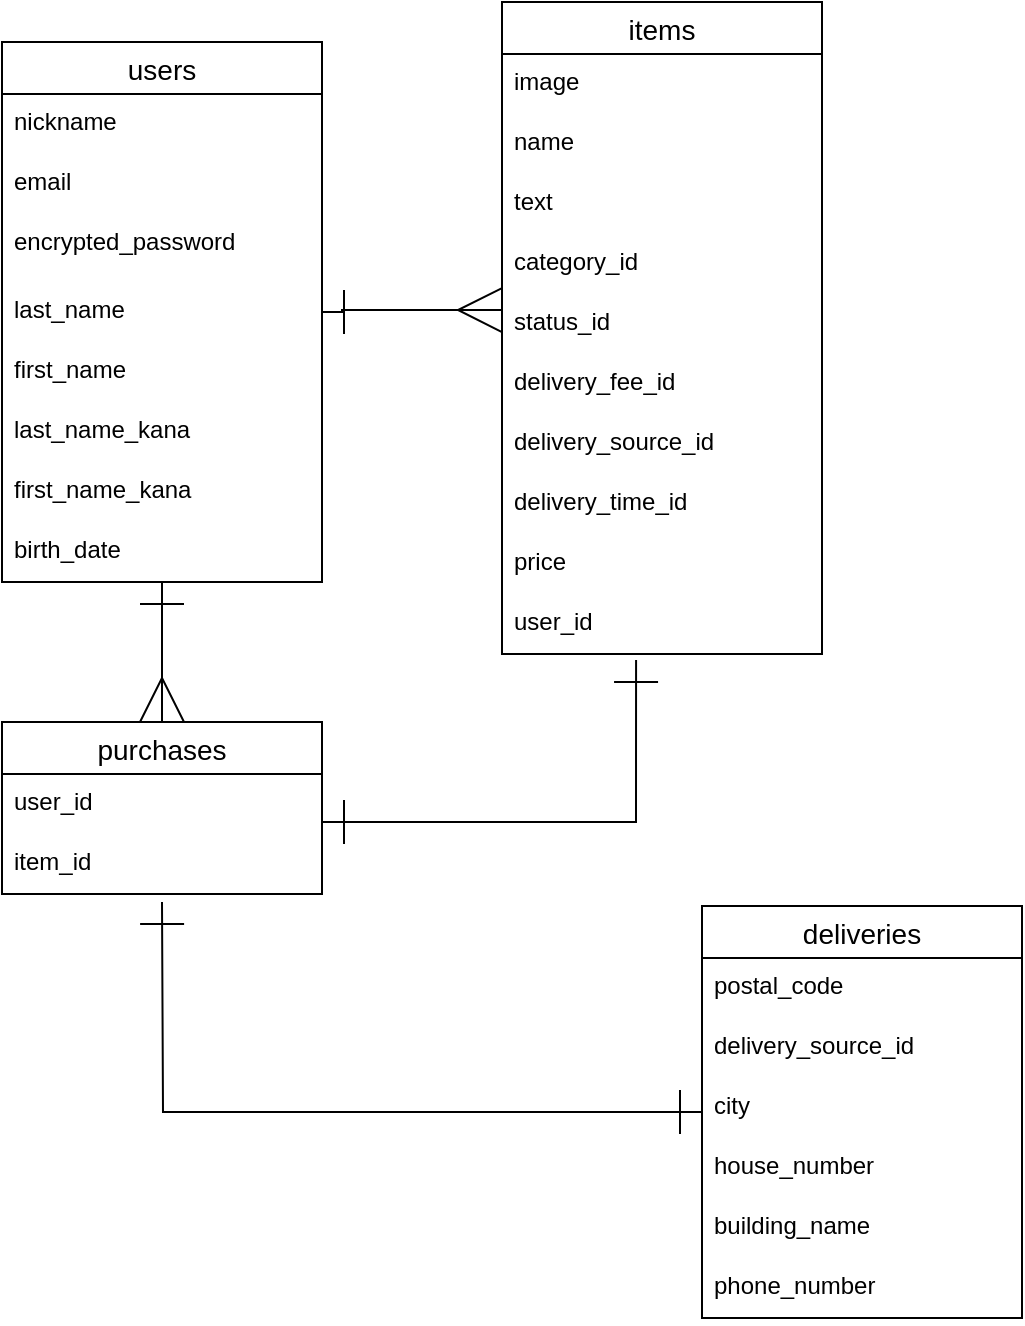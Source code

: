 <mxfile>
    <diagram id="8PmEEr9h9UBgXihsSmRa" name="ページ1">
        <mxGraphModel dx="659" dy="680" grid="1" gridSize="10" guides="1" tooltips="1" connect="1" arrows="1" fold="1" page="1" pageScale="1" pageWidth="827" pageHeight="1169" math="0" shadow="0">
            <root>
                <object label="" id="0">
                    <mxCell/>
                </object>
                <mxCell id="1" parent="0"/>
                <mxCell id="mIKWptKVqykww0CgQAWc-119" style="edgeStyle=orthogonalEdgeStyle;rounded=0;orthogonalLoop=1;jettySize=auto;html=1;entryX=0.5;entryY=0;entryDx=0;entryDy=0;startArrow=ERone;startFill=0;endArrow=ERmany;endFill=0;startSize=20;endSize=20;sourcePerimeterSpacing=0;targetPerimeterSpacing=0;strokeWidth=1;" edge="1" parent="1" source="75" target="mIKWptKVqykww0CgQAWc-104">
                    <mxGeometry relative="1" as="geometry"/>
                </mxCell>
                <mxCell id="75" value="users" style="swimlane;fontStyle=0;childLayout=stackLayout;horizontal=1;startSize=26;horizontalStack=0;resizeParent=1;resizeParentMax=0;resizeLast=0;collapsible=1;marginBottom=0;align=center;fontSize=14;direction=east;" vertex="1" parent="1">
                    <mxGeometry x="40" y="50" width="160" height="270" as="geometry">
                        <mxRectangle x="160" y="270" width="70" height="26" as="alternateBounds"/>
                    </mxGeometry>
                </mxCell>
                <mxCell id="76" value="nickname" style="text;strokeColor=none;fillColor=none;spacingLeft=4;spacingRight=4;overflow=hidden;rotatable=0;points=[[0,0.5],[1,0.5]];portConstraint=eastwest;fontSize=12;" vertex="1" parent="75">
                    <mxGeometry y="26" width="160" height="30" as="geometry"/>
                </mxCell>
                <mxCell id="77" value="email" style="text;strokeColor=none;fillColor=none;spacingLeft=4;spacingRight=4;overflow=hidden;rotatable=0;points=[[0,0.5],[1,0.5]];portConstraint=eastwest;fontSize=12;" vertex="1" parent="75">
                    <mxGeometry y="56" width="160" height="30" as="geometry"/>
                </mxCell>
                <mxCell id="78" value="encrypted_password&#10;" style="text;strokeColor=none;fillColor=none;spacingLeft=4;spacingRight=4;overflow=hidden;rotatable=0;points=[[0,0.5],[1,0.5]];portConstraint=eastwest;fontSize=12;verticalAlign=top;" vertex="1" parent="75">
                    <mxGeometry y="86" width="160" height="34" as="geometry"/>
                </mxCell>
                <mxCell id="mIKWptKVqykww0CgQAWc-90" value="last_name" style="text;strokeColor=none;fillColor=none;spacingLeft=4;spacingRight=4;overflow=hidden;rotatable=0;points=[[0,0.5],[1,0.5]];portConstraint=eastwest;fontSize=12;verticalAlign=top;" vertex="1" parent="75">
                    <mxGeometry y="120" width="160" height="30" as="geometry"/>
                </mxCell>
                <mxCell id="mIKWptKVqykww0CgQAWc-91" value="first_name" style="text;strokeColor=none;fillColor=none;spacingLeft=4;spacingRight=4;overflow=hidden;rotatable=0;points=[[0,0.5],[1,0.5]];portConstraint=eastwest;fontSize=12;verticalAlign=top;" vertex="1" parent="75">
                    <mxGeometry y="150" width="160" height="30" as="geometry"/>
                </mxCell>
                <mxCell id="mIKWptKVqykww0CgQAWc-92" value="last_name_kana" style="text;strokeColor=none;fillColor=none;spacingLeft=4;spacingRight=4;overflow=hidden;rotatable=0;points=[[0,0.5],[1,0.5]];portConstraint=eastwest;fontSize=12;verticalAlign=top;" vertex="1" parent="75">
                    <mxGeometry y="180" width="160" height="30" as="geometry"/>
                </mxCell>
                <mxCell id="mIKWptKVqykww0CgQAWc-93" value="first_name_kana" style="text;strokeColor=none;fillColor=none;spacingLeft=4;spacingRight=4;overflow=hidden;rotatable=0;points=[[0,0.5],[1,0.5]];portConstraint=eastwest;fontSize=12;verticalAlign=top;" vertex="1" parent="75">
                    <mxGeometry y="210" width="160" height="30" as="geometry"/>
                </mxCell>
                <mxCell id="mIKWptKVqykww0CgQAWc-89" value="birth_date" style="text;strokeColor=none;fillColor=none;spacingLeft=4;spacingRight=4;overflow=hidden;rotatable=0;points=[[0,0.5],[1,0.5]];portConstraint=eastwest;fontSize=12;verticalAlign=top;" vertex="1" parent="75">
                    <mxGeometry y="240" width="160" height="30" as="geometry"/>
                </mxCell>
                <mxCell id="mIKWptKVqykww0CgQAWc-94" value="items" style="swimlane;fontStyle=0;childLayout=stackLayout;horizontal=1;startSize=26;horizontalStack=0;resizeParent=1;resizeParentMax=0;resizeLast=0;collapsible=1;marginBottom=0;align=center;fontSize=14;" vertex="1" parent="1">
                    <mxGeometry x="290" y="30" width="160" height="326" as="geometry"/>
                </mxCell>
                <mxCell id="mIKWptKVqykww0CgQAWc-125" value="image" style="text;strokeColor=none;fillColor=none;spacingLeft=4;spacingRight=4;overflow=hidden;rotatable=0;points=[[0,0.5],[1,0.5]];portConstraint=eastwest;fontSize=12;verticalAlign=top;" vertex="1" parent="mIKWptKVqykww0CgQAWc-94">
                    <mxGeometry y="26" width="160" height="30" as="geometry"/>
                </mxCell>
                <mxCell id="mIKWptKVqykww0CgQAWc-96" value="name" style="text;strokeColor=none;fillColor=none;spacingLeft=4;spacingRight=4;overflow=hidden;rotatable=0;points=[[0,0.5],[1,0.5]];portConstraint=eastwest;fontSize=12;" vertex="1" parent="mIKWptKVqykww0CgQAWc-94">
                    <mxGeometry y="56" width="160" height="30" as="geometry"/>
                </mxCell>
                <mxCell id="mIKWptKVqykww0CgQAWc-98" value="text" style="text;strokeColor=none;fillColor=none;spacingLeft=4;spacingRight=4;overflow=hidden;rotatable=0;points=[[0,0.5],[1,0.5]];portConstraint=eastwest;fontSize=12;verticalAlign=top;" vertex="1" parent="mIKWptKVqykww0CgQAWc-94">
                    <mxGeometry y="86" width="160" height="30" as="geometry"/>
                </mxCell>
                <mxCell id="mIKWptKVqykww0CgQAWc-97" value="category_id" style="text;strokeColor=none;fillColor=none;spacingLeft=4;spacingRight=4;overflow=hidden;rotatable=0;points=[[0,0.5],[1,0.5]];portConstraint=eastwest;fontSize=12;" vertex="1" parent="mIKWptKVqykww0CgQAWc-94">
                    <mxGeometry y="116" width="160" height="30" as="geometry"/>
                </mxCell>
                <mxCell id="mIKWptKVqykww0CgQAWc-99" value="status_id" style="text;strokeColor=none;fillColor=none;spacingLeft=4;spacingRight=4;overflow=hidden;rotatable=0;points=[[0,0.5],[1,0.5]];portConstraint=eastwest;fontSize=12;verticalAlign=top;" vertex="1" parent="mIKWptKVqykww0CgQAWc-94">
                    <mxGeometry y="146" width="160" height="30" as="geometry"/>
                </mxCell>
                <mxCell id="mIKWptKVqykww0CgQAWc-100" value="delivery_fee_id" style="text;strokeColor=none;fillColor=none;spacingLeft=4;spacingRight=4;overflow=hidden;rotatable=0;points=[[0,0.5],[1,0.5]];portConstraint=eastwest;fontSize=12;verticalAlign=top;" vertex="1" parent="mIKWptKVqykww0CgQAWc-94">
                    <mxGeometry y="176" width="160" height="30" as="geometry"/>
                </mxCell>
                <mxCell id="mIKWptKVqykww0CgQAWc-101" value="delivery_source_id" style="text;strokeColor=none;fillColor=none;spacingLeft=4;spacingRight=4;overflow=hidden;rotatable=0;points=[[0,0.5],[1,0.5]];portConstraint=eastwest;fontSize=12;verticalAlign=top;" vertex="1" parent="mIKWptKVqykww0CgQAWc-94">
                    <mxGeometry y="206" width="160" height="30" as="geometry"/>
                </mxCell>
                <mxCell id="mIKWptKVqykww0CgQAWc-102" value="delivery_time_id" style="text;strokeColor=none;fillColor=none;spacingLeft=4;spacingRight=4;overflow=hidden;rotatable=0;points=[[0,0.5],[1,0.5]];portConstraint=eastwest;fontSize=12;verticalAlign=top;" vertex="1" parent="mIKWptKVqykww0CgQAWc-94">
                    <mxGeometry y="236" width="160" height="30" as="geometry"/>
                </mxCell>
                <mxCell id="mIKWptKVqykww0CgQAWc-103" value="price" style="text;strokeColor=none;fillColor=none;spacingLeft=4;spacingRight=4;overflow=hidden;rotatable=0;points=[[0,0.5],[1,0.5]];portConstraint=eastwest;fontSize=12;verticalAlign=top;" vertex="1" parent="mIKWptKVqykww0CgQAWc-94">
                    <mxGeometry y="266" width="160" height="30" as="geometry"/>
                </mxCell>
                <mxCell id="mIKWptKVqykww0CgQAWc-115" value="user_id" style="text;strokeColor=none;fillColor=none;spacingLeft=4;spacingRight=4;overflow=hidden;rotatable=0;points=[[0,0.5],[1,0.5]];portConstraint=eastwest;fontSize=12;verticalAlign=top;" vertex="1" parent="mIKWptKVqykww0CgQAWc-94">
                    <mxGeometry y="296" width="160" height="30" as="geometry"/>
                </mxCell>
                <mxCell id="mIKWptKVqykww0CgQAWc-120" style="edgeStyle=orthogonalEdgeStyle;rounded=0;orthogonalLoop=1;jettySize=auto;html=1;startArrow=ERone;startFill=0;endArrow=ERone;endFill=0;startSize=20;endSize=20;sourcePerimeterSpacing=0;targetPerimeterSpacing=0;strokeWidth=1;entryX=0.419;entryY=1.1;entryDx=0;entryDy=0;entryPerimeter=0;" edge="1" parent="1" source="mIKWptKVqykww0CgQAWc-104" target="mIKWptKVqykww0CgQAWc-115">
                    <mxGeometry relative="1" as="geometry">
                        <mxPoint x="500" y="360" as="targetPoint"/>
                        <Array as="points">
                            <mxPoint x="357" y="440"/>
                        </Array>
                    </mxGeometry>
                </mxCell>
                <mxCell id="mIKWptKVqykww0CgQAWc-104" value="purchases" style="swimlane;fontStyle=0;childLayout=stackLayout;horizontal=1;startSize=26;horizontalStack=0;resizeParent=1;resizeParentMax=0;resizeLast=0;collapsible=1;marginBottom=0;align=center;fontSize=14;" vertex="1" parent="1">
                    <mxGeometry x="40" y="390" width="160" height="86" as="geometry"/>
                </mxCell>
                <mxCell id="mIKWptKVqykww0CgQAWc-105" value="user_id" style="text;strokeColor=none;fillColor=none;spacingLeft=4;spacingRight=4;overflow=hidden;rotatable=0;points=[[0,0.5],[1,0.5]];portConstraint=eastwest;fontSize=12;" vertex="1" parent="mIKWptKVqykww0CgQAWc-104">
                    <mxGeometry y="26" width="160" height="30" as="geometry"/>
                </mxCell>
                <mxCell id="mIKWptKVqykww0CgQAWc-106" value="item_id" style="text;strokeColor=none;fillColor=none;spacingLeft=4;spacingRight=4;overflow=hidden;rotatable=0;points=[[0,0.5],[1,0.5]];portConstraint=eastwest;fontSize=12;" vertex="1" parent="mIKWptKVqykww0CgQAWc-104">
                    <mxGeometry y="56" width="160" height="30" as="geometry"/>
                </mxCell>
                <mxCell id="mIKWptKVqykww0CgQAWc-124" style="edgeStyle=orthogonalEdgeStyle;rounded=0;orthogonalLoop=1;jettySize=auto;html=1;startArrow=ERone;startFill=0;endArrow=ERone;endFill=0;startSize=20;endSize=20;sourcePerimeterSpacing=0;targetPerimeterSpacing=0;strokeWidth=1;" edge="1" parent="1" source="mIKWptKVqykww0CgQAWc-108">
                    <mxGeometry relative="1" as="geometry">
                        <mxPoint x="120" y="480" as="targetPoint"/>
                    </mxGeometry>
                </mxCell>
                <mxCell id="mIKWptKVqykww0CgQAWc-108" value="deliveries" style="swimlane;fontStyle=0;childLayout=stackLayout;horizontal=1;startSize=26;horizontalStack=0;resizeParent=1;resizeParentMax=0;resizeLast=0;collapsible=1;marginBottom=0;align=center;fontSize=14;" vertex="1" parent="1">
                    <mxGeometry x="390" y="482" width="160" height="206" as="geometry"/>
                </mxCell>
                <mxCell id="mIKWptKVqykww0CgQAWc-109" value="postal_code" style="text;strokeColor=none;fillColor=none;spacingLeft=4;spacingRight=4;overflow=hidden;rotatable=0;points=[[0,0.5],[1,0.5]];portConstraint=eastwest;fontSize=12;" vertex="1" parent="mIKWptKVqykww0CgQAWc-108">
                    <mxGeometry y="26" width="160" height="30" as="geometry"/>
                </mxCell>
                <mxCell id="mIKWptKVqykww0CgQAWc-110" value="delivery_source_id" style="text;strokeColor=none;fillColor=none;spacingLeft=4;spacingRight=4;overflow=hidden;rotatable=0;points=[[0,0.5],[1,0.5]];portConstraint=eastwest;fontSize=12;" vertex="1" parent="mIKWptKVqykww0CgQAWc-108">
                    <mxGeometry y="56" width="160" height="30" as="geometry"/>
                </mxCell>
                <mxCell id="mIKWptKVqykww0CgQAWc-111" value="city" style="text;strokeColor=none;fillColor=none;spacingLeft=4;spacingRight=4;overflow=hidden;rotatable=0;points=[[0,0.5],[1,0.5]];portConstraint=eastwest;fontSize=12;" vertex="1" parent="mIKWptKVqykww0CgQAWc-108">
                    <mxGeometry y="86" width="160" height="30" as="geometry"/>
                </mxCell>
                <mxCell id="mIKWptKVqykww0CgQAWc-112" value="house_number" style="text;strokeColor=none;fillColor=none;spacingLeft=4;spacingRight=4;overflow=hidden;rotatable=0;points=[[0,0.5],[1,0.5]];portConstraint=eastwest;fontSize=12;verticalAlign=top;" vertex="1" parent="mIKWptKVqykww0CgQAWc-108">
                    <mxGeometry y="116" width="160" height="30" as="geometry"/>
                </mxCell>
                <mxCell id="mIKWptKVqykww0CgQAWc-113" value="building_name" style="text;strokeColor=none;fillColor=none;spacingLeft=4;spacingRight=4;overflow=hidden;rotatable=0;points=[[0,0.5],[1,0.5]];portConstraint=eastwest;fontSize=12;verticalAlign=top;" vertex="1" parent="mIKWptKVqykww0CgQAWc-108">
                    <mxGeometry y="146" width="160" height="30" as="geometry"/>
                </mxCell>
                <mxCell id="mIKWptKVqykww0CgQAWc-114" value="phone_number" style="text;strokeColor=none;fillColor=none;spacingLeft=4;spacingRight=4;overflow=hidden;rotatable=0;points=[[0,0.5],[1,0.5]];portConstraint=eastwest;fontSize=12;verticalAlign=top;" vertex="1" parent="mIKWptKVqykww0CgQAWc-108">
                    <mxGeometry y="176" width="160" height="30" as="geometry"/>
                </mxCell>
                <mxCell id="mIKWptKVqykww0CgQAWc-118" style="edgeStyle=orthogonalEdgeStyle;orthogonalLoop=1;jettySize=auto;html=1;exitX=1;exitY=0.5;exitDx=0;exitDy=0;startArrow=ERone;startFill=0;endArrow=ERmany;endFill=0;endSize=20;sourcePerimeterSpacing=0;targetPerimeterSpacing=0;strokeWidth=1;rounded=0;startSize=20;entryX=0;entryY=0.267;entryDx=0;entryDy=0;entryPerimeter=0;" edge="1" parent="1" source="mIKWptKVqykww0CgQAWc-90" target="mIKWptKVqykww0CgQAWc-99">
                    <mxGeometry relative="1" as="geometry">
                        <mxPoint x="410" y="185" as="targetPoint"/>
                        <Array as="points">
                            <mxPoint x="210" y="184"/>
                        </Array>
                    </mxGeometry>
                </mxCell>
            </root>
        </mxGraphModel>
    </diagram>
</mxfile>